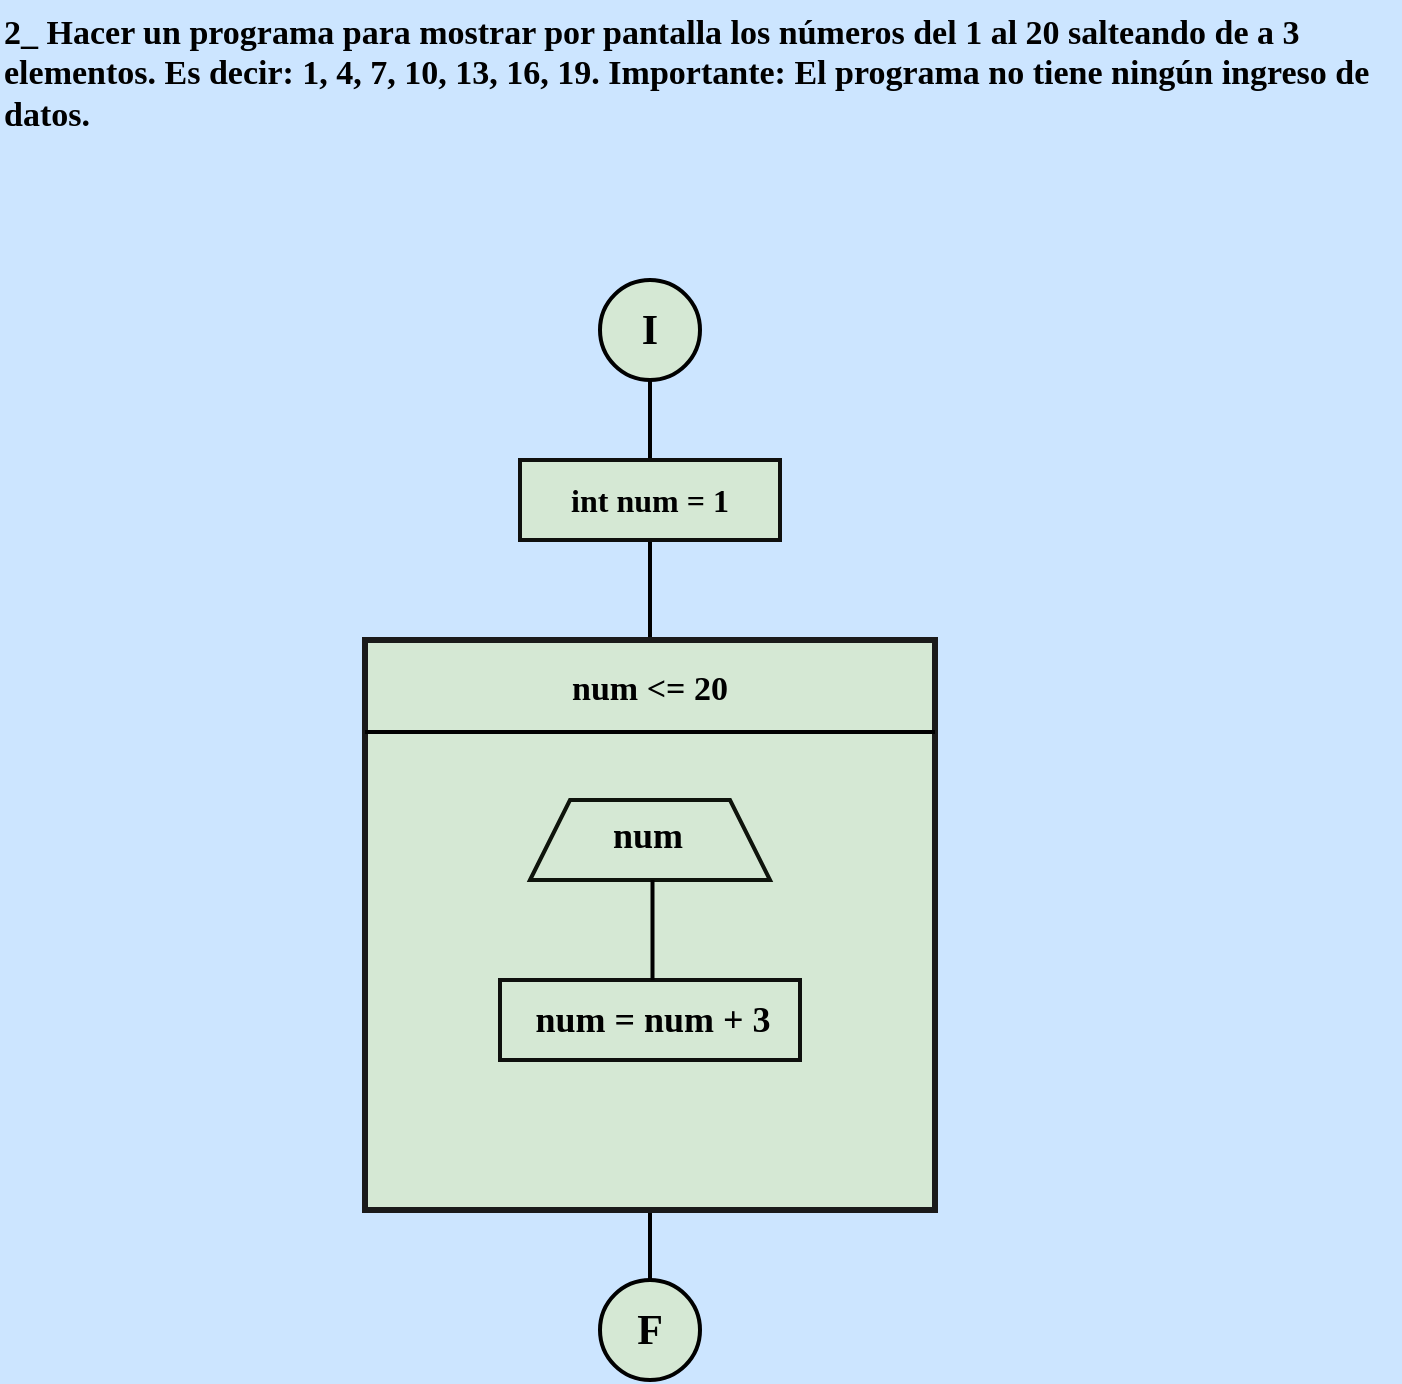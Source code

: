 <mxfile version="24.2.5" type="device">
  <diagram name="Página-1" id="M9dg9z1FG8U60SrRz17W">
    <mxGraphModel dx="1420" dy="830" grid="1" gridSize="10" guides="1" tooltips="1" connect="1" arrows="1" fold="1" page="1" pageScale="1" pageWidth="827" pageHeight="1169" background="#CCE5FF" math="0" shadow="0">
      <root>
        <mxCell id="0" />
        <mxCell id="1" parent="0" />
        <mxCell id="PYqq_7whYi7VGCNekEJ5-1" value="&lt;font style=&quot;font-size: 17px;&quot; color=&quot;#000000&quot; face=&quot;Comic Sans MS&quot;&gt;&lt;b&gt;2_ Hacer un programa para mostrar por pantalla los números del 1 al 20 salteando de a 3 elementos. Es decir: 1, 4, 7, 10, 13, 16, 19. Importante: El programa no tiene ningún ingreso de datos.&lt;/b&gt;&lt;/font&gt;" style="text;whiteSpace=wrap;html=1;fontFamily=Architects Daughter;fontSource=https%3A%2F%2Ffonts.googleapis.com%2Fcss%3Ffamily%3DArchitects%2BDaughter;" vertex="1" parent="1">
          <mxGeometry x="50" y="10" width="700" height="80" as="geometry" />
        </mxCell>
        <mxCell id="PYqq_7whYi7VGCNekEJ5-31" value="" style="group;aspect=fixed;" vertex="1" connectable="0" parent="1">
          <mxGeometry x="232.5" y="150" width="285" height="550" as="geometry" />
        </mxCell>
        <mxCell id="PYqq_7whYi7VGCNekEJ5-11" value="" style="group;aspect=fixed;strokeWidth=2;strokeColor=#080808;fillColor=none;container=0;" vertex="1" connectable="0" parent="PYqq_7whYi7VGCNekEJ5-31">
          <mxGeometry y="180" width="285" height="285" as="geometry" />
        </mxCell>
        <mxCell id="PYqq_7whYi7VGCNekEJ5-26" value="" style="line;strokeWidth=2;direction=south;html=1;hachureGap=4;fontFamily=Architects Daughter;fontSource=https://fonts.googleapis.com/css?family=Architects+Daughter;strokeColor=#000000;container=0;" vertex="1" parent="PYqq_7whYi7VGCNekEJ5-31">
          <mxGeometry x="137.5" y="465" width="10" height="35" as="geometry" />
        </mxCell>
        <mxCell id="PYqq_7whYi7VGCNekEJ5-27" value="" style="line;strokeWidth=2;direction=south;html=1;hachureGap=4;fontFamily=Architects Daughter;fontSource=https://fonts.googleapis.com/css?family=Architects+Daughter;strokeColor=#000000;container=0;" vertex="1" parent="PYqq_7whYi7VGCNekEJ5-31">
          <mxGeometry x="137.5" y="130" width="10" height="50" as="geometry" />
        </mxCell>
        <mxCell id="PYqq_7whYi7VGCNekEJ5-28" value="" style="line;strokeWidth=2;direction=south;html=1;hachureGap=4;fontFamily=Architects Daughter;fontSource=https://fonts.googleapis.com/css?family=Architects+Daughter;strokeColor=#000000;container=0;" vertex="1" parent="PYqq_7whYi7VGCNekEJ5-31">
          <mxGeometry x="137.5" y="50" width="10" height="40" as="geometry" />
        </mxCell>
        <mxCell id="PYqq_7whYi7VGCNekEJ5-3" value="" style="strokeWidth=2;html=1;shape=mxgraph.flowchart.start_2;whiteSpace=wrap;rounded=0;labelBackgroundColor=none;strokeColor=#000000;align=center;verticalAlign=middle;fontFamily=Helvetica;fontSize=12;fontColor=default;fillColor=#d5e8d4;container=0;" vertex="1" parent="PYqq_7whYi7VGCNekEJ5-31">
          <mxGeometry x="117.5" y="500" width="50" height="50" as="geometry" />
        </mxCell>
        <mxCell id="PYqq_7whYi7VGCNekEJ5-5" value="&lt;font color=&quot;#000000&quot; size=&quot;1&quot; face=&quot;Comic Sans MS&quot;&gt;&lt;b style=&quot;font-size: 21px;&quot;&gt;F&lt;/b&gt;&lt;/font&gt;" style="text;strokeColor=none;align=center;fillColor=none;html=1;verticalAlign=middle;whiteSpace=wrap;rounded=0;fontFamily=Architects Daughter;fontSource=https://fonts.googleapis.com/css?family=Architects+Daughter;container=0;" vertex="1" parent="PYqq_7whYi7VGCNekEJ5-31">
          <mxGeometry x="127.5" y="510" width="30" height="30" as="geometry" />
        </mxCell>
        <mxCell id="PYqq_7whYi7VGCNekEJ5-2" value="" style="strokeWidth=2;html=1;shape=mxgraph.flowchart.start_2;whiteSpace=wrap;rounded=0;labelBackgroundColor=none;strokeColor=#000000;align=center;verticalAlign=middle;fontFamily=Helvetica;fontSize=12;fontColor=default;fillColor=#d5e8d4;container=0;" vertex="1" parent="PYqq_7whYi7VGCNekEJ5-31">
          <mxGeometry x="117.5" width="50" height="50" as="geometry" />
        </mxCell>
        <mxCell id="PYqq_7whYi7VGCNekEJ5-4" value="&lt;font color=&quot;#000000&quot; size=&quot;1&quot; face=&quot;Comic Sans MS&quot;&gt;&lt;b style=&quot;font-size: 21px;&quot;&gt;I&lt;/b&gt;&lt;/font&gt;" style="text;strokeColor=none;align=center;fillColor=none;html=1;verticalAlign=middle;whiteSpace=wrap;rounded=0;fontFamily=Architects Daughter;fontSource=https%3A%2F%2Ffonts.googleapis.com%2Fcss%3Ffamily%3DArchitects%2BDaughter;container=0;" vertex="1" parent="PYqq_7whYi7VGCNekEJ5-31">
          <mxGeometry x="112.5" y="10" width="60" height="30" as="geometry" />
        </mxCell>
        <mxCell id="PYqq_7whYi7VGCNekEJ5-8" value="" style="rounded=0;whiteSpace=wrap;html=1;labelBackgroundColor=none;strokeColor=#0f100e;strokeWidth=2;align=center;verticalAlign=middle;fontFamily=Helvetica;fontSize=12;fontColor=default;fillColor=#d5e8d4;container=0;" vertex="1" parent="PYqq_7whYi7VGCNekEJ5-31">
          <mxGeometry x="77.5" y="90" width="130" height="40" as="geometry" />
        </mxCell>
        <mxCell id="PYqq_7whYi7VGCNekEJ5-9" value="&lt;b&gt;&lt;font color=&quot;#000000&quot; style=&quot;font-size: 16px;&quot; face=&quot;Comic Sans MS&quot;&gt;int num = 1&lt;/font&gt;&lt;/b&gt;" style="text;strokeColor=none;align=center;fillColor=none;html=1;verticalAlign=middle;whiteSpace=wrap;rounded=0;fontFamily=Architects Daughter;fontSource=https%3A%2F%2Ffonts.googleapis.com%2Fcss%3Ffamily%3DArchitects%2BDaughter;container=0;" vertex="1" parent="PYqq_7whYi7VGCNekEJ5-31">
          <mxGeometry x="92.5" y="95" width="100" height="30" as="geometry" />
        </mxCell>
        <mxCell id="PYqq_7whYi7VGCNekEJ5-12" value="" style="whiteSpace=wrap;html=1;aspect=fixed;rounded=0;labelBackgroundColor=none;strokeColor=#1A1A1A;strokeWidth=3;align=center;verticalAlign=middle;fontFamily=Helvetica;fontSize=12;fontColor=default;fillColor=#d5e8d4;container=0;" vertex="1" parent="PYqq_7whYi7VGCNekEJ5-31">
          <mxGeometry y="180" width="285" height="285" as="geometry" />
        </mxCell>
        <mxCell id="PYqq_7whYi7VGCNekEJ5-13" value="" style="edgeStyle=none;orthogonalLoop=1;jettySize=auto;html=1;rounded=0;strokeColor=#000000;fontFamily=Helvetica;fontSize=12;fontColor=default;fillColor=#B2C9AB;startArrow=none;startFill=0;endArrow=none;endFill=0;endSize=7;strokeWidth=2;" edge="1" parent="PYqq_7whYi7VGCNekEJ5-31">
          <mxGeometry width="80" relative="1" as="geometry">
            <mxPoint x="285" y="225.968" as="sourcePoint" />
            <mxPoint y="225.968" as="targetPoint" />
            <Array as="points" />
          </mxGeometry>
        </mxCell>
        <mxCell id="PYqq_7whYi7VGCNekEJ5-15" value="&lt;b&gt;&lt;font color=&quot;#000000&quot; style=&quot;font-size: 17px;&quot; face=&quot;Comic Sans MS&quot;&gt;num &amp;lt;= 20&lt;/font&gt;&lt;/b&gt;" style="text;strokeColor=none;align=center;fillColor=none;html=1;verticalAlign=middle;whiteSpace=wrap;rounded=0;fontFamily=Architects Daughter;fontSource=https%3A%2F%2Ffonts.googleapis.com%2Fcss%3Ffamily%3DArchitects%2BDaughter;container=0;" vertex="1" parent="PYqq_7whYi7VGCNekEJ5-31">
          <mxGeometry x="87.5" y="190" width="110" height="30" as="geometry" />
        </mxCell>
        <mxCell id="PYqq_7whYi7VGCNekEJ5-17" value="" style="shape=trapezoid;perimeter=trapezoidPerimeter;whiteSpace=wrap;html=1;fixedSize=1;rounded=0;labelBackgroundColor=none;strokeColor=#0F140C;strokeWidth=2;align=center;verticalAlign=middle;fontFamily=Helvetica;fontSize=12;fontColor=default;fillColor=#d5e8d4;container=0;" vertex="1" parent="PYqq_7whYi7VGCNekEJ5-31">
          <mxGeometry x="82.5" y="260" width="120" height="40" as="geometry" />
        </mxCell>
        <mxCell id="PYqq_7whYi7VGCNekEJ5-18" value="&lt;b&gt;&lt;font color=&quot;#000000&quot; style=&quot;font-size: 18px;&quot; face=&quot;Comic Sans MS&quot;&gt;num&lt;/font&gt;&lt;/b&gt;" style="text;strokeColor=none;align=center;fillColor=none;html=1;verticalAlign=middle;whiteSpace=wrap;rounded=0;fontFamily=Architects Daughter;fontSource=https://fonts.googleapis.com/css?family=Architects+Daughter;container=0;" vertex="1" parent="PYqq_7whYi7VGCNekEJ5-31">
          <mxGeometry x="106.5" y="268" width="70" height="20" as="geometry" />
        </mxCell>
        <mxCell id="PYqq_7whYi7VGCNekEJ5-21" value="" style="rounded=0;whiteSpace=wrap;html=1;labelBackgroundColor=none;strokeColor=#0f100e;strokeWidth=2;align=center;verticalAlign=middle;fontFamily=Helvetica;fontSize=12;fontColor=default;fillColor=#d5e8d4;container=0;" vertex="1" parent="PYqq_7whYi7VGCNekEJ5-31">
          <mxGeometry x="67.5" y="350" width="150" height="40" as="geometry" />
        </mxCell>
        <mxCell id="PYqq_7whYi7VGCNekEJ5-22" value="&lt;b&gt;&lt;font color=&quot;#000000&quot; style=&quot;font-size: 18px;&quot; face=&quot;Comic Sans MS&quot;&gt;num = num + 3&lt;/font&gt;&lt;/b&gt;" style="text;strokeColor=none;align=center;fillColor=none;html=1;verticalAlign=middle;whiteSpace=wrap;rounded=0;fontFamily=Architects Daughter;fontSource=https://fonts.googleapis.com/css?family=Architects+Daughter;container=0;" vertex="1" parent="PYqq_7whYi7VGCNekEJ5-31">
          <mxGeometry x="77.5" y="360" width="132.5" height="20" as="geometry" />
        </mxCell>
        <mxCell id="PYqq_7whYi7VGCNekEJ5-30" value="" style="line;strokeWidth=2;direction=south;html=1;hachureGap=4;fontFamily=Architects Daughter;fontSource=https://fonts.googleapis.com/css?family=Architects+Daughter;strokeColor=#000000;container=0;" vertex="1" parent="PYqq_7whYi7VGCNekEJ5-31">
          <mxGeometry x="138.75" y="300" width="10" height="50" as="geometry" />
        </mxCell>
      </root>
    </mxGraphModel>
  </diagram>
</mxfile>
